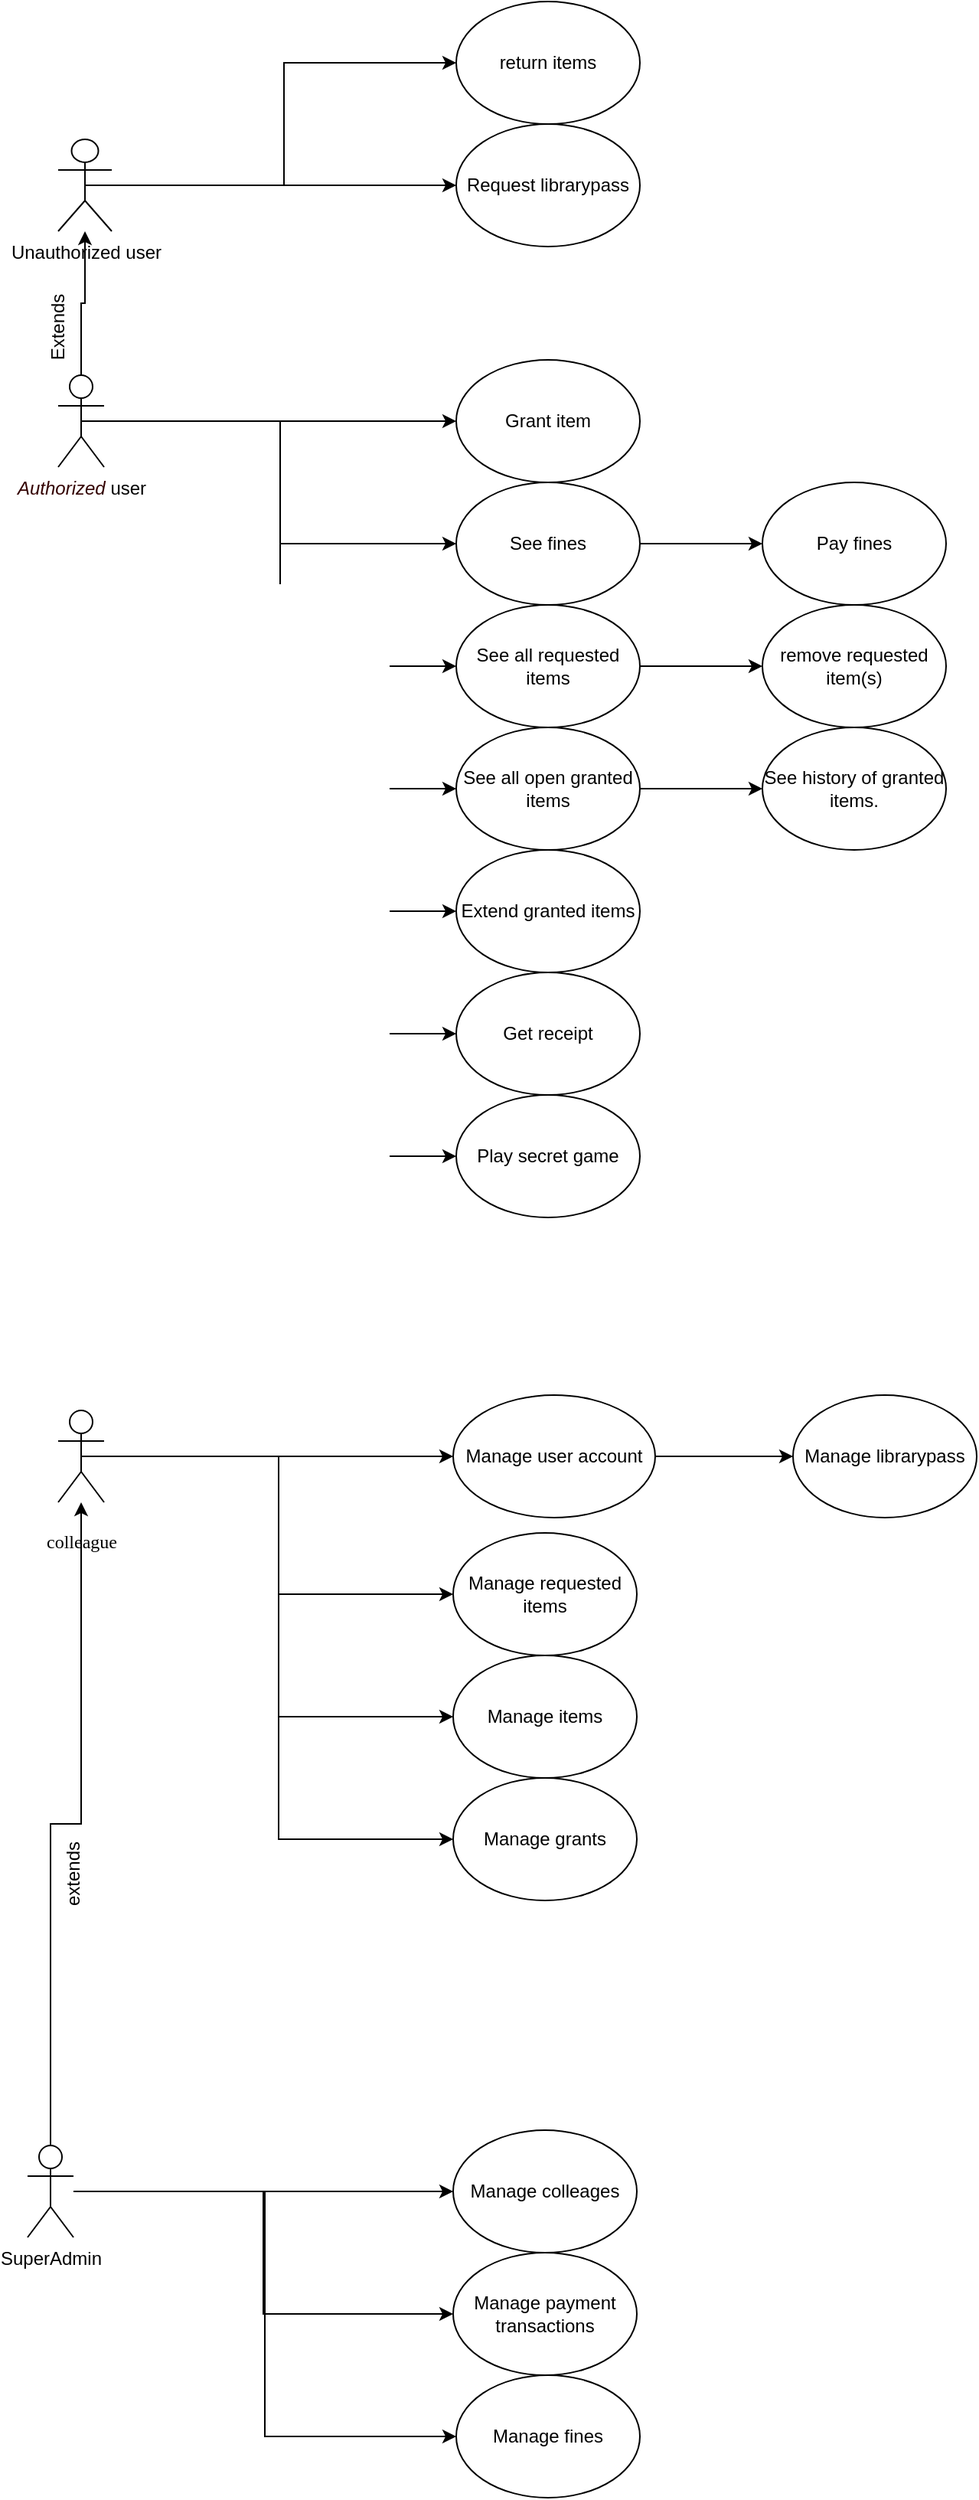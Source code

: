 <mxfile version="22.1.3" type="device">
  <diagram name="Pagina-1" id="hYjSK6LP4O7CKlFKW8gU">
    <mxGraphModel dx="750" dy="429" grid="1" gridSize="10" guides="1" tooltips="1" connect="1" arrows="1" fold="1" page="1" pageScale="1" pageWidth="827" pageHeight="1169" math="0" shadow="0">
      <root>
        <mxCell id="0" />
        <mxCell id="1" parent="0" />
        <mxCell id="g-x4Ft9OQaGml_CsMlnk-7" style="edgeStyle=orthogonalEdgeStyle;rounded=0;orthogonalLoop=1;jettySize=auto;html=1;exitX=0.5;exitY=0.5;exitDx=0;exitDy=0;exitPerimeter=0;entryX=0;entryY=0.5;entryDx=0;entryDy=0;" parent="1" source="g-x4Ft9OQaGml_CsMlnk-1" target="g-x4Ft9OQaGml_CsMlnk-5" edge="1">
          <mxGeometry relative="1" as="geometry" />
        </mxCell>
        <mxCell id="y1VHitTPy412EYVrS4zb-36" style="edgeStyle=orthogonalEdgeStyle;rounded=0;orthogonalLoop=1;jettySize=auto;html=1;entryX=0;entryY=0.5;entryDx=0;entryDy=0;" edge="1" parent="1" source="g-x4Ft9OQaGml_CsMlnk-1" target="y1VHitTPy412EYVrS4zb-7">
          <mxGeometry relative="1" as="geometry" />
        </mxCell>
        <mxCell id="g-x4Ft9OQaGml_CsMlnk-1" value="Unauthorized user" style="shape=umlActor;verticalLabelPosition=bottom;verticalAlign=top;html=1;outlineConnect=0;fontStyle=0" parent="1" vertex="1">
          <mxGeometry x="90" y="400" width="35" height="60" as="geometry" />
        </mxCell>
        <mxCell id="g-x4Ft9OQaGml_CsMlnk-5" value="Request librarypass" style="ellipse;whiteSpace=wrap;html=1;" parent="1" vertex="1">
          <mxGeometry x="350" y="390" width="120" height="80" as="geometry" />
        </mxCell>
        <mxCell id="g-x4Ft9OQaGml_CsMlnk-22" style="edgeStyle=orthogonalEdgeStyle;rounded=0;orthogonalLoop=1;jettySize=auto;html=1;exitX=0.5;exitY=0.5;exitDx=0;exitDy=0;exitPerimeter=0;entryX=0;entryY=0.5;entryDx=0;entryDy=0;" parent="1" source="g-x4Ft9OQaGml_CsMlnk-19" target="g-x4Ft9OQaGml_CsMlnk-20" edge="1">
          <mxGeometry relative="1" as="geometry" />
        </mxCell>
        <mxCell id="y1VHitTPy412EYVrS4zb-33" style="edgeStyle=orthogonalEdgeStyle;rounded=0;orthogonalLoop=1;jettySize=auto;html=1;entryX=0;entryY=0.5;entryDx=0;entryDy=0;" edge="1" parent="1" source="g-x4Ft9OQaGml_CsMlnk-19" target="y1VHitTPy412EYVrS4zb-19">
          <mxGeometry relative="1" as="geometry" />
        </mxCell>
        <mxCell id="y1VHitTPy412EYVrS4zb-34" style="edgeStyle=orthogonalEdgeStyle;rounded=0;orthogonalLoop=1;jettySize=auto;html=1;entryX=0;entryY=0.5;entryDx=0;entryDy=0;" edge="1" parent="1" source="g-x4Ft9OQaGml_CsMlnk-19" target="y1VHitTPy412EYVrS4zb-20">
          <mxGeometry relative="1" as="geometry" />
        </mxCell>
        <mxCell id="y1VHitTPy412EYVrS4zb-35" style="edgeStyle=orthogonalEdgeStyle;rounded=0;orthogonalLoop=1;jettySize=auto;html=1;entryX=0;entryY=0.5;entryDx=0;entryDy=0;" edge="1" parent="1" source="g-x4Ft9OQaGml_CsMlnk-19" target="y1VHitTPy412EYVrS4zb-21">
          <mxGeometry relative="1" as="geometry" />
        </mxCell>
        <mxCell id="g-x4Ft9OQaGml_CsMlnk-19" value="&lt;pre dir=&quot;ltr&quot; data-ved=&quot;2ahUKEwjyyovEmdqCAxV-gP0HHWX-Ag4Q3ewLegQIBRAP&quot; style=&quot;text-align:left&quot; id=&quot;tw-target-text&quot; data-placeholder=&quot;Vertaling&quot; class=&quot;tw-data-text tw-text-large tw-ta&quot;&gt;&lt;font face=&quot;Verdana&quot;&gt;colleague&lt;/font&gt;&lt;/pre&gt;" style="shape=umlActor;verticalLabelPosition=bottom;verticalAlign=top;html=1;outlineConnect=0;" parent="1" vertex="1">
          <mxGeometry x="90" y="1230" width="30" height="60" as="geometry" />
        </mxCell>
        <mxCell id="y1VHitTPy412EYVrS4zb-22" style="edgeStyle=orthogonalEdgeStyle;rounded=0;orthogonalLoop=1;jettySize=auto;html=1;entryX=0;entryY=0.5;entryDx=0;entryDy=0;" edge="1" parent="1" source="g-x4Ft9OQaGml_CsMlnk-20" target="y1VHitTPy412EYVrS4zb-18">
          <mxGeometry relative="1" as="geometry" />
        </mxCell>
        <mxCell id="g-x4Ft9OQaGml_CsMlnk-20" value="Manage user account" style="ellipse;whiteSpace=wrap;html=1;" parent="1" vertex="1">
          <mxGeometry x="348" y="1220" width="132" height="80" as="geometry" />
        </mxCell>
        <mxCell id="g-x4Ft9OQaGml_CsMlnk-25" value="See history of granted items." style="ellipse;whiteSpace=wrap;html=1;" parent="1" vertex="1">
          <mxGeometry x="550" y="784" width="120" height="80" as="geometry" />
        </mxCell>
        <mxCell id="y1VHitTPy412EYVrS4zb-5" style="edgeStyle=orthogonalEdgeStyle;rounded=0;orthogonalLoop=1;jettySize=auto;html=1;exitX=0.5;exitY=0.5;exitDx=0;exitDy=0;exitPerimeter=0;entryX=0;entryY=0.5;entryDx=0;entryDy=0;" edge="1" parent="1" source="y1VHitTPy412EYVrS4zb-2" target="y1VHitTPy412EYVrS4zb-3">
          <mxGeometry relative="1" as="geometry" />
        </mxCell>
        <mxCell id="y1VHitTPy412EYVrS4zb-37" style="edgeStyle=orthogonalEdgeStyle;rounded=0;orthogonalLoop=1;jettySize=auto;html=1;" edge="1" parent="1" source="y1VHitTPy412EYVrS4zb-2" target="g-x4Ft9OQaGml_CsMlnk-1">
          <mxGeometry relative="1" as="geometry" />
        </mxCell>
        <mxCell id="y1VHitTPy412EYVrS4zb-40" style="edgeStyle=orthogonalEdgeStyle;rounded=0;orthogonalLoop=1;jettySize=auto;html=1;entryX=0;entryY=0.5;entryDx=0;entryDy=0;" edge="1" parent="1" source="y1VHitTPy412EYVrS4zb-2" target="y1VHitTPy412EYVrS4zb-4">
          <mxGeometry relative="1" as="geometry" />
        </mxCell>
        <mxCell id="y1VHitTPy412EYVrS4zb-41" style="edgeStyle=orthogonalEdgeStyle;rounded=0;orthogonalLoop=1;jettySize=auto;html=1;entryX=0;entryY=0.5;entryDx=0;entryDy=0;" edge="1" parent="1" source="y1VHitTPy412EYVrS4zb-2" target="y1VHitTPy412EYVrS4zb-13">
          <mxGeometry relative="1" as="geometry" />
        </mxCell>
        <mxCell id="y1VHitTPy412EYVrS4zb-44" style="edgeStyle=orthogonalEdgeStyle;rounded=0;orthogonalLoop=1;jettySize=auto;html=1;entryX=0;entryY=0.5;entryDx=0;entryDy=0;" edge="1" parent="1" source="y1VHitTPy412EYVrS4zb-2" target="y1VHitTPy412EYVrS4zb-6">
          <mxGeometry relative="1" as="geometry" />
        </mxCell>
        <mxCell id="y1VHitTPy412EYVrS4zb-45" style="edgeStyle=orthogonalEdgeStyle;rounded=0;orthogonalLoop=1;jettySize=auto;html=1;entryX=0;entryY=0.5;entryDx=0;entryDy=0;" edge="1" parent="1" source="y1VHitTPy412EYVrS4zb-2" target="y1VHitTPy412EYVrS4zb-8">
          <mxGeometry relative="1" as="geometry" />
        </mxCell>
        <mxCell id="y1VHitTPy412EYVrS4zb-46" style="edgeStyle=orthogonalEdgeStyle;rounded=0;orthogonalLoop=1;jettySize=auto;html=1;entryX=0;entryY=0.5;entryDx=0;entryDy=0;" edge="1" parent="1" source="y1VHitTPy412EYVrS4zb-2" target="y1VHitTPy412EYVrS4zb-9">
          <mxGeometry relative="1" as="geometry" />
        </mxCell>
        <mxCell id="y1VHitTPy412EYVrS4zb-47" style="edgeStyle=orthogonalEdgeStyle;rounded=0;orthogonalLoop=1;jettySize=auto;html=1;entryX=0;entryY=0.5;entryDx=0;entryDy=0;" edge="1" parent="1" source="y1VHitTPy412EYVrS4zb-2" target="y1VHitTPy412EYVrS4zb-17">
          <mxGeometry relative="1" as="geometry" />
        </mxCell>
        <mxCell id="y1VHitTPy412EYVrS4zb-2" value="&lt;font color=&quot;#330000&quot;&gt;&lt;i&gt;Authorized&lt;/i&gt; &lt;/font&gt;user" style="shape=umlActor;verticalLabelPosition=bottom;verticalAlign=top;html=1;outlineConnect=0;" vertex="1" parent="1">
          <mxGeometry x="90" y="554" width="30" height="60" as="geometry" />
        </mxCell>
        <mxCell id="y1VHitTPy412EYVrS4zb-3" value="Grant item" style="ellipse;whiteSpace=wrap;html=1;" vertex="1" parent="1">
          <mxGeometry x="350" y="544" width="120" height="80" as="geometry" />
        </mxCell>
        <mxCell id="y1VHitTPy412EYVrS4zb-11" style="edgeStyle=orthogonalEdgeStyle;rounded=0;orthogonalLoop=1;jettySize=auto;html=1;" edge="1" parent="1" source="y1VHitTPy412EYVrS4zb-4" target="y1VHitTPy412EYVrS4zb-10">
          <mxGeometry relative="1" as="geometry" />
        </mxCell>
        <mxCell id="y1VHitTPy412EYVrS4zb-4" value="See fines" style="ellipse;whiteSpace=wrap;html=1;" vertex="1" parent="1">
          <mxGeometry x="350" y="624" width="120" height="80" as="geometry" />
        </mxCell>
        <mxCell id="y1VHitTPy412EYVrS4zb-16" style="edgeStyle=orthogonalEdgeStyle;rounded=0;orthogonalLoop=1;jettySize=auto;html=1;exitX=1;exitY=0.5;exitDx=0;exitDy=0;entryX=0;entryY=0.5;entryDx=0;entryDy=0;" edge="1" parent="1" source="y1VHitTPy412EYVrS4zb-6" target="g-x4Ft9OQaGml_CsMlnk-25">
          <mxGeometry relative="1" as="geometry" />
        </mxCell>
        <mxCell id="y1VHitTPy412EYVrS4zb-6" value="See all open granted items" style="ellipse;whiteSpace=wrap;html=1;" vertex="1" parent="1">
          <mxGeometry x="350" y="784" width="120" height="80" as="geometry" />
        </mxCell>
        <mxCell id="y1VHitTPy412EYVrS4zb-7" value="return items" style="ellipse;whiteSpace=wrap;html=1;" vertex="1" parent="1">
          <mxGeometry x="350" y="310" width="120" height="80" as="geometry" />
        </mxCell>
        <mxCell id="y1VHitTPy412EYVrS4zb-8" value="Extend granted items" style="ellipse;whiteSpace=wrap;html=1;" vertex="1" parent="1">
          <mxGeometry x="350" y="864" width="120" height="80" as="geometry" />
        </mxCell>
        <mxCell id="y1VHitTPy412EYVrS4zb-9" value="Get receipt" style="ellipse;whiteSpace=wrap;html=1;" vertex="1" parent="1">
          <mxGeometry x="350" y="944" width="120" height="80" as="geometry" />
        </mxCell>
        <mxCell id="y1VHitTPy412EYVrS4zb-10" value="Pay fines" style="ellipse;whiteSpace=wrap;html=1;" vertex="1" parent="1">
          <mxGeometry x="550" y="624" width="120" height="80" as="geometry" />
        </mxCell>
        <mxCell id="y1VHitTPy412EYVrS4zb-15" style="edgeStyle=orthogonalEdgeStyle;rounded=0;orthogonalLoop=1;jettySize=auto;html=1;" edge="1" parent="1" source="y1VHitTPy412EYVrS4zb-13" target="y1VHitTPy412EYVrS4zb-14">
          <mxGeometry relative="1" as="geometry" />
        </mxCell>
        <mxCell id="y1VHitTPy412EYVrS4zb-13" value="See all requested items" style="ellipse;whiteSpace=wrap;html=1;" vertex="1" parent="1">
          <mxGeometry x="350" y="704" width="120" height="80" as="geometry" />
        </mxCell>
        <mxCell id="y1VHitTPy412EYVrS4zb-14" value="remove requested item(s)" style="ellipse;whiteSpace=wrap;html=1;" vertex="1" parent="1">
          <mxGeometry x="550" y="704" width="120" height="80" as="geometry" />
        </mxCell>
        <mxCell id="y1VHitTPy412EYVrS4zb-17" value="Play secret game" style="ellipse;whiteSpace=wrap;html=1;" vertex="1" parent="1">
          <mxGeometry x="350" y="1024" width="120" height="80" as="geometry" />
        </mxCell>
        <mxCell id="y1VHitTPy412EYVrS4zb-18" value="Manage librarypass" style="ellipse;whiteSpace=wrap;html=1;" vertex="1" parent="1">
          <mxGeometry x="570" y="1220" width="120" height="80" as="geometry" />
        </mxCell>
        <mxCell id="y1VHitTPy412EYVrS4zb-19" value="Manage requested items" style="ellipse;whiteSpace=wrap;html=1;" vertex="1" parent="1">
          <mxGeometry x="348" y="1310" width="120" height="80" as="geometry" />
        </mxCell>
        <mxCell id="y1VHitTPy412EYVrS4zb-20" value="Manage items" style="ellipse;whiteSpace=wrap;html=1;" vertex="1" parent="1">
          <mxGeometry x="348" y="1390" width="120" height="80" as="geometry" />
        </mxCell>
        <mxCell id="y1VHitTPy412EYVrS4zb-21" value="Manage grants" style="ellipse;whiteSpace=wrap;html=1;" vertex="1" parent="1">
          <mxGeometry x="348" y="1470" width="120" height="80" as="geometry" />
        </mxCell>
        <mxCell id="y1VHitTPy412EYVrS4zb-26" style="edgeStyle=orthogonalEdgeStyle;rounded=0;orthogonalLoop=1;jettySize=auto;html=1;exitX=0.5;exitY=0.5;exitDx=0;exitDy=0;exitPerimeter=0;" edge="1" parent="1" source="y1VHitTPy412EYVrS4zb-23" target="g-x4Ft9OQaGml_CsMlnk-19">
          <mxGeometry relative="1" as="geometry" />
        </mxCell>
        <mxCell id="y1VHitTPy412EYVrS4zb-30" style="edgeStyle=orthogonalEdgeStyle;rounded=0;orthogonalLoop=1;jettySize=auto;html=1;entryX=0;entryY=0.5;entryDx=0;entryDy=0;" edge="1" parent="1" source="y1VHitTPy412EYVrS4zb-23" target="y1VHitTPy412EYVrS4zb-25">
          <mxGeometry relative="1" as="geometry" />
        </mxCell>
        <mxCell id="y1VHitTPy412EYVrS4zb-31" style="edgeStyle=orthogonalEdgeStyle;rounded=0;orthogonalLoop=1;jettySize=auto;html=1;entryX=0;entryY=0.5;entryDx=0;entryDy=0;" edge="1" parent="1" source="y1VHitTPy412EYVrS4zb-23" target="y1VHitTPy412EYVrS4zb-28">
          <mxGeometry relative="1" as="geometry" />
        </mxCell>
        <mxCell id="y1VHitTPy412EYVrS4zb-32" style="edgeStyle=orthogonalEdgeStyle;rounded=0;orthogonalLoop=1;jettySize=auto;html=1;entryX=0;entryY=0.5;entryDx=0;entryDy=0;" edge="1" parent="1" source="y1VHitTPy412EYVrS4zb-23" target="y1VHitTPy412EYVrS4zb-29">
          <mxGeometry relative="1" as="geometry" />
        </mxCell>
        <mxCell id="y1VHitTPy412EYVrS4zb-23" value="SuperAdmin" style="shape=umlActor;verticalLabelPosition=bottom;verticalAlign=top;html=1;outlineConnect=0;" vertex="1" parent="1">
          <mxGeometry x="70" y="1710" width="30" height="60" as="geometry" />
        </mxCell>
        <mxCell id="y1VHitTPy412EYVrS4zb-25" value="Manage colleages" style="ellipse;whiteSpace=wrap;html=1;" vertex="1" parent="1">
          <mxGeometry x="348" y="1700" width="120" height="80" as="geometry" />
        </mxCell>
        <mxCell id="y1VHitTPy412EYVrS4zb-27" value="extends" style="text;html=1;align=center;verticalAlign=middle;resizable=0;points=[];autosize=1;strokeColor=none;fillColor=none;rotation=270;" vertex="1" parent="1">
          <mxGeometry x="70" y="1518" width="60" height="30" as="geometry" />
        </mxCell>
        <mxCell id="y1VHitTPy412EYVrS4zb-28" value="Manage payment transactions" style="ellipse;whiteSpace=wrap;html=1;" vertex="1" parent="1">
          <mxGeometry x="348" y="1780" width="120" height="80" as="geometry" />
        </mxCell>
        <mxCell id="y1VHitTPy412EYVrS4zb-29" value="Manage fines" style="ellipse;whiteSpace=wrap;html=1;" vertex="1" parent="1">
          <mxGeometry x="350" y="1860" width="120" height="80" as="geometry" />
        </mxCell>
        <mxCell id="y1VHitTPy412EYVrS4zb-38" value="Extends" style="text;html=1;align=center;verticalAlign=middle;resizable=0;points=[];autosize=1;strokeColor=none;fillColor=none;rotation=270;" vertex="1" parent="1">
          <mxGeometry x="55" y="508" width="70" height="30" as="geometry" />
        </mxCell>
      </root>
    </mxGraphModel>
  </diagram>
</mxfile>
